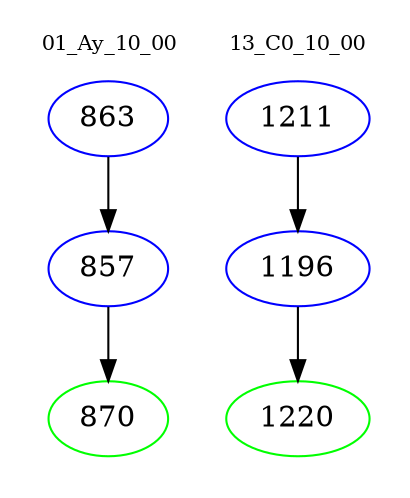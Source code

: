 digraph{
subgraph cluster_0 {
color = white
label = "01_Ay_10_00";
fontsize=10;
T0_863 [label="863", color="blue"]
T0_863 -> T0_857 [color="black"]
T0_857 [label="857", color="blue"]
T0_857 -> T0_870 [color="black"]
T0_870 [label="870", color="green"]
}
subgraph cluster_1 {
color = white
label = "13_C0_10_00";
fontsize=10;
T1_1211 [label="1211", color="blue"]
T1_1211 -> T1_1196 [color="black"]
T1_1196 [label="1196", color="blue"]
T1_1196 -> T1_1220 [color="black"]
T1_1220 [label="1220", color="green"]
}
}
